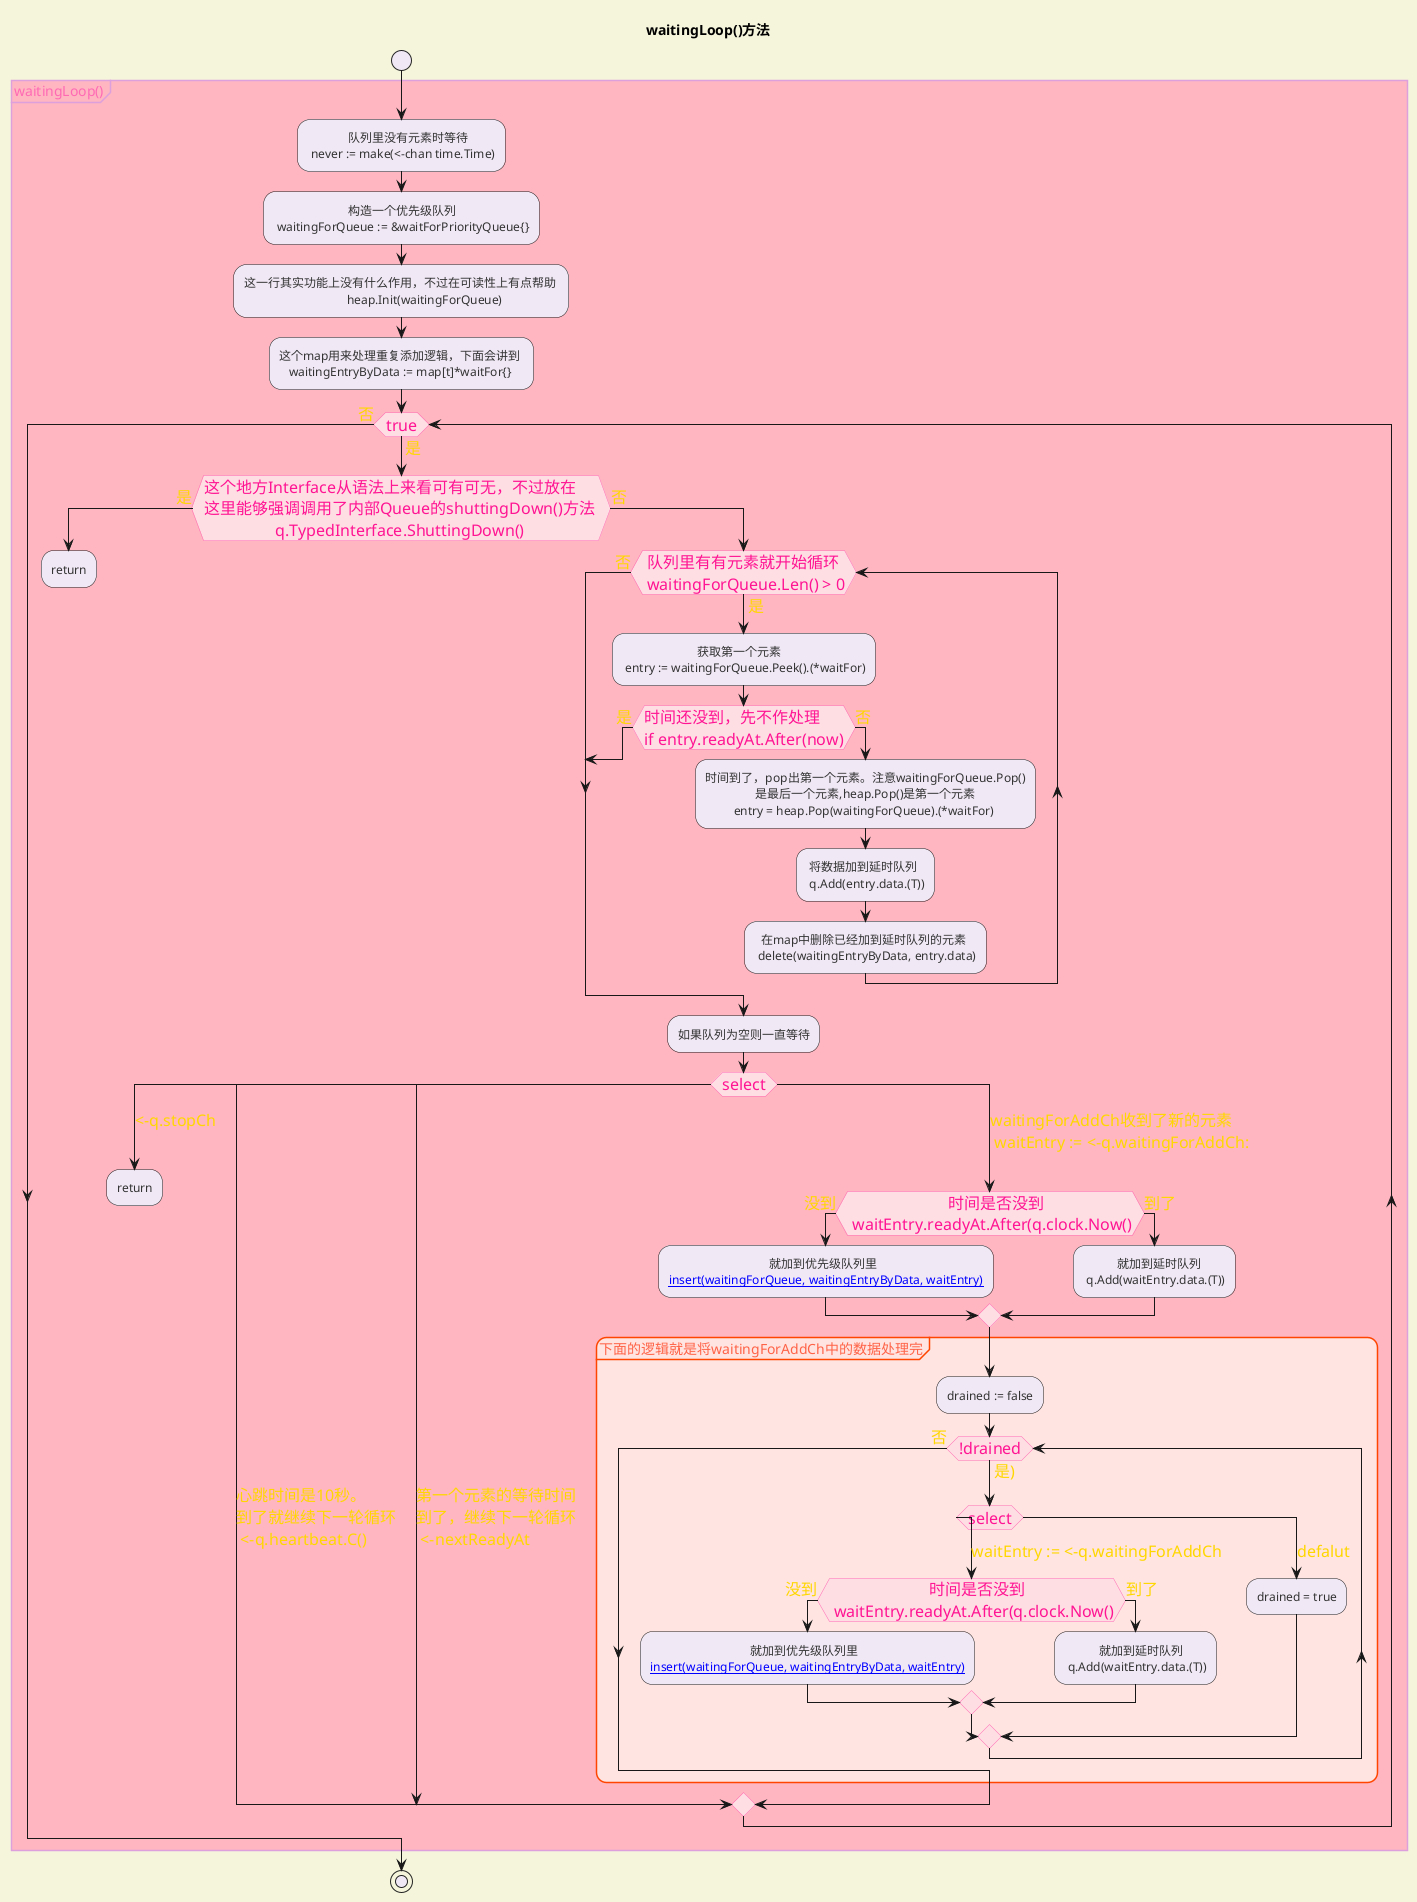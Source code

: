 @startuml

<style>
activityDiagram {
    BackgroundColor #F0E8F5
    BorderColor #FFC0CB
    FontColor #333
    FontName Comic Sans MS
}

diamond {
    BackgroundColor #FFDEE3
    LineColor #FF69B4
    FontColor #FF1493
    FontName Comic Sans MS
    FontSize 16
}

arrow {
    FontColor #FFD700
    FontName Comic Sans MS
    FontSize 16
}

partition {
    LineColor #FF4500
    FontColor #FF6347
    RoundCorner 20
    BackgroundColor #FFE4E1
}

note {
    FontColor #0000FF
    LineColor #8A2BE2
    BackgroundColor #E6E6FA
}

document {
    BackgroundColor #F5F5DC
}

group {
    FontColor #FF69B4
    LineColor #DDA0DD
    BackgroundColor #FFB6C1
}
</style>

title waitingLoop()方法

start
group waitingLoop()
:\t     队列里没有元素时等待\n never := make(<-chan time.Time);
:\t\t\t构造一个优先级队列 \n waitingForQueue := &waitForPriorityQueue{};
:这一行其实功能上没有什么作用，不过在可读性上有点帮助 \n\t\t\t\t heap.Init(waitingForQueue);
:这个map用来处理重复添加逻辑，下面会讲到 \n   waitingEntryByData := map[t]*waitFor{};
while (true) is (是)
    if (这个地方Interface从语法上来看可有可无，不过放在\n这里能够强调调用了内部Queue的shuttingDown()方法 \n\t\t q.TypedInterface.ShuttingDown()) is (是) then
        :return;
        kill
    else (否)
        while ( 队列里有有元素就开始循环 \n waitingForQueue.Len() > 0) is (是)
           :\t\t\t获取第一个元素 \n entry := waitingForQueue.Peek().(*waitFor);
           if (时间还没到，先不作处理 \nif entry.readyAt.After(now)) is (是) then
               break;
           else(否)
               :时间到了，pop出第一个元素。注意waitingForQueue.Pop()
               \t\t是最后一个元素,heap.Pop()是第一个元素
               \t entry = heap.Pop(waitingForQueue).(*waitFor);
               : 将数据加到延时队列 \n q.Add(entry.data.(T));
               :  在map中删除已经加到延时队列的元素 \n delete(waitingEntryByData, entry.data);
           endif
        endwhile(否)

        :如果队列为空则一直等待;
        switch(select)
            case(<-q.stopCh)
                :return;
                kill
            case(心跳时间是10秒。\n到了就继续下一轮循环\n <-q.heartbeat.C())
            case(第一个元素的等待时间\n到了，继续下一轮循环\n <-nextReadyAt)
            case(waitingForAddCh收到了新的元素\n waitEntry := <-q.waitingForAddCh:)
                if (\t\t\t时间是否没到 \n waitEntry.readyAt.After(q.clock.Now()) is (没到) then
                :\t\t\t\t就加到优先级队列里
                [[https://github.com/asjfoajs/MyOperatorProjects/blob/main/note/images/ch05/01/2延时队列DelayingQueue/insert()-insert__.svg insert(waitingForQueue, waitingEntryByData, waitEntry)]];
'                insert(waitingForQueue, waitingEntryByData, waitEntry);
                else (到了)
                :\t   就加到延时队列 \n q.Add(waitEntry.data.(T));
                endif
                partition 下面的逻辑就是将waitingForAddCh中的数据处理完{
                    :drained := false;
                    while(!drained) is(是))
                        switch(select)
                            case(waitEntry := <-q.waitingForAddCh)
                                if (\t\t\t时间是否没到 \n waitEntry.readyAt.After(q.clock.Now()) is (没到) then
                                :\t\t\t\t就加到优先级队列里
                                [[https://github.com/asjfoajs/MyOperatorProjects/blob/main/note/images/ch05/01/2延时队列DelayingQueue/insert()-insert__.svg insert(waitingForQueue, waitingEntryByData, waitEntry)]];
'                                \n insert(waitingForQueue, waitingEntryByData, waitEntry);
                                else (到了)
                                :\t   就加到延时队列 \n q.Add(waitEntry.data.(T));
                                endif
                            case(defalut)
                                :drained = true;
                        endswitch
                    endwhile(否)
                }
'                floating note:
        endswitch
    endif
endwhile (否)
end group
stop

'group insert()
'    :\t\t\tentry（表项）是否存在 \n existing, exists := knownEntries[entry.data];
'    if (如果已经存在 exists) is (是) then
'        if (\t并且新的entry的就绪时间更短 \n existing.readyAt.After(entry.readyAt)) is (是) then
'          :\t\t 就更新时间 \n existing.readyAt = entry.readyAt;
'        else (否)
'        endif
'    else (否)
'      :如果不存在就丢到q里 \n heap.Push(q, entry);
'      :同时在map中记录一下，用于查重 \n knownEntries[entry.data] = entry;
'    endif
'end group
@enduml
